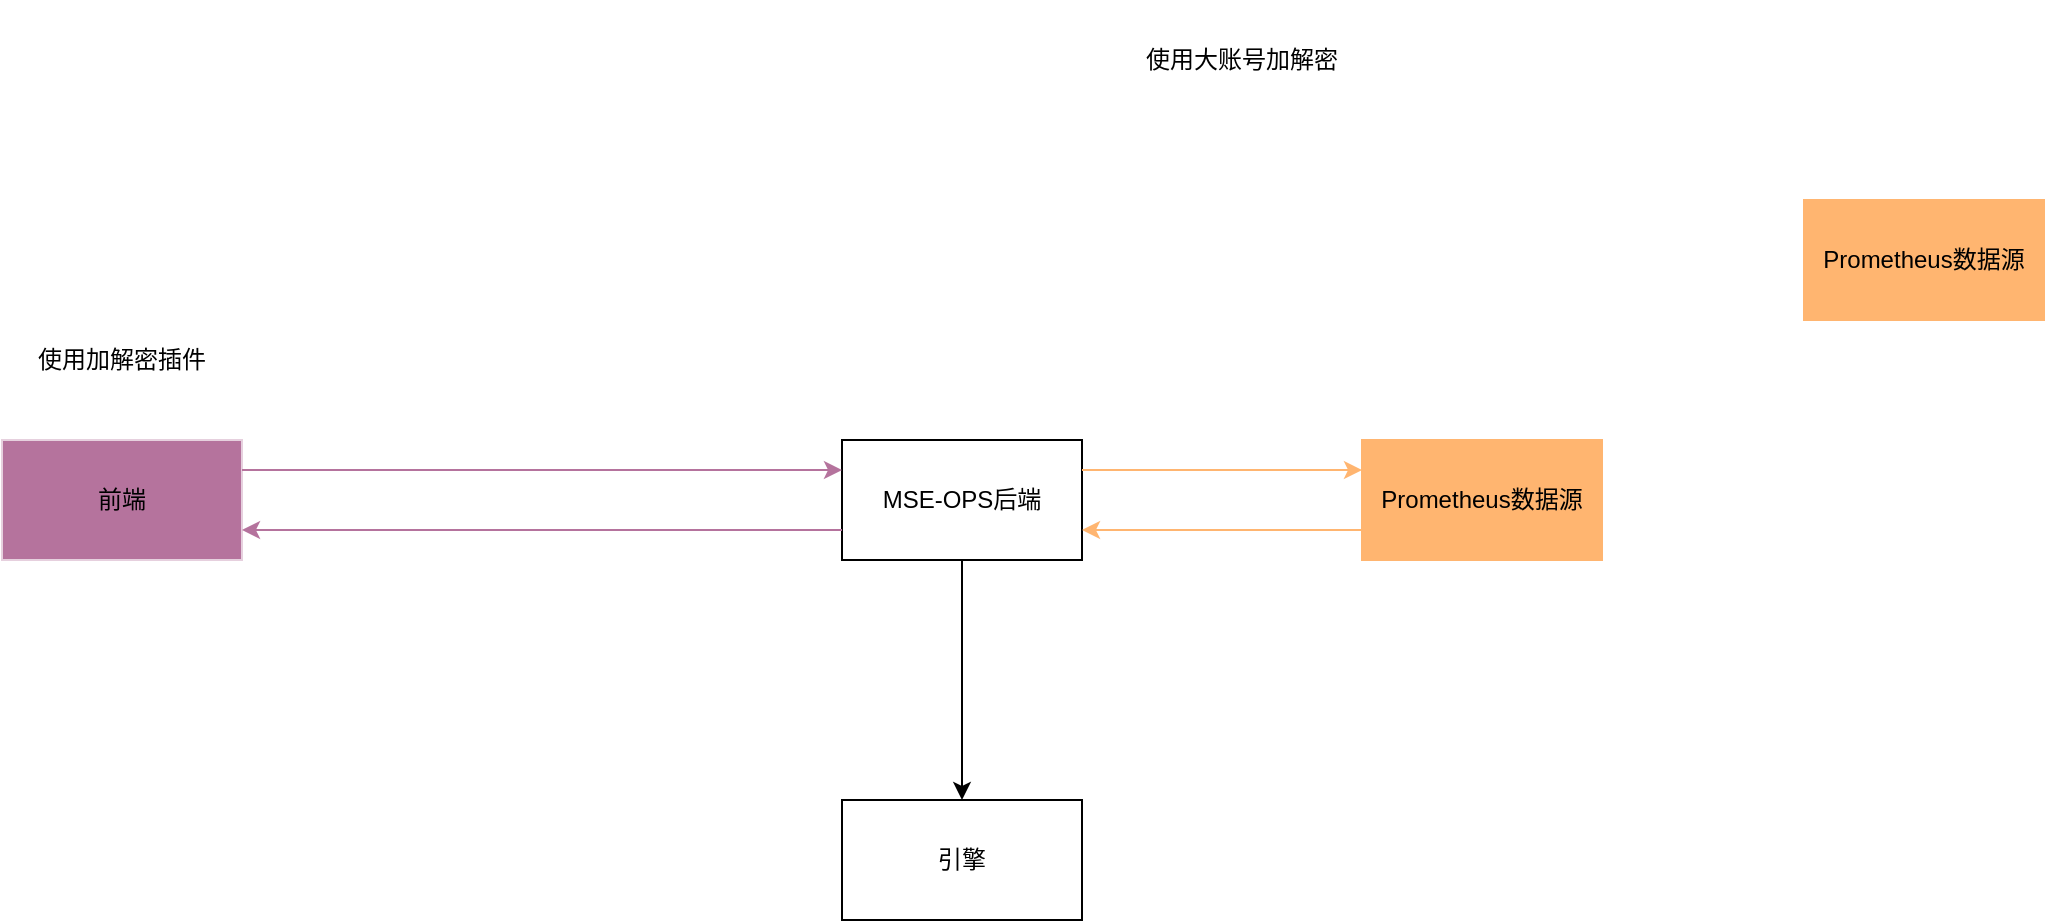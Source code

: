 <mxfile version="16.2.4" type="github"><diagram id="Uhu2Ll49Uh4k2IdSFsoS" name="Page-1"><mxGraphModel dx="1107" dy="678" grid="1" gridSize="10" guides="1" tooltips="1" connect="1" arrows="1" fold="1" page="1" pageScale="1" pageWidth="827" pageHeight="1169" math="0" shadow="0"><root><mxCell id="0"/><mxCell id="1" parent="0"/><mxCell id="7Ydtiks7I1lExMPrcR_T-1" value="前端" style="rounded=0;whiteSpace=wrap;html=1;fillColor=#B5739D;strokeColor=#E6D0DE;" parent="1" vertex="1"><mxGeometry x="220" y="410" width="120" height="60" as="geometry"/></mxCell><mxCell id="7Ydtiks7I1lExMPrcR_T-2" value="MSE-OPS后端" style="rounded=0;whiteSpace=wrap;html=1;" parent="1" vertex="1"><mxGeometry x="640" y="410" width="120" height="60" as="geometry"/></mxCell><mxCell id="7Ydtiks7I1lExMPrcR_T-4" value="Prometheus数据源" style="rounded=0;whiteSpace=wrap;html=1;strokeColor=#FFB570;fillColor=#FFB570;" parent="1" vertex="1"><mxGeometry x="900" y="410" width="120" height="60" as="geometry"/></mxCell><mxCell id="7Ydtiks7I1lExMPrcR_T-5" value="引擎" style="rounded=0;whiteSpace=wrap;html=1;" parent="1" vertex="1"><mxGeometry x="640" y="590" width="120" height="60" as="geometry"/></mxCell><mxCell id="7Ydtiks7I1lExMPrcR_T-6" value="" style="endArrow=classic;html=1;rounded=0;exitX=0.5;exitY=1;exitDx=0;exitDy=0;entryX=0.5;entryY=0;entryDx=0;entryDy=0;" parent="1" source="7Ydtiks7I1lExMPrcR_T-2" target="7Ydtiks7I1lExMPrcR_T-5" edge="1"><mxGeometry width="50" height="50" relative="1" as="geometry"><mxPoint x="310" y="580" as="sourcePoint"/><mxPoint x="610" y="580" as="targetPoint"/></mxGeometry></mxCell><mxCell id="7Ydtiks7I1lExMPrcR_T-7" value="" style="endArrow=classic;html=1;rounded=0;entryX=1;entryY=0.75;entryDx=0;entryDy=0;exitX=0;exitY=0.75;exitDx=0;exitDy=0;fillColor=#FFB570;strokeColor=#FFB570;" parent="1" source="7Ydtiks7I1lExMPrcR_T-4" target="7Ydtiks7I1lExMPrcR_T-2" edge="1"><mxGeometry width="50" height="50" relative="1" as="geometry"><mxPoint x="290" y="560" as="sourcePoint"/><mxPoint x="590" y="560" as="targetPoint"/></mxGeometry></mxCell><mxCell id="7Ydtiks7I1lExMPrcR_T-8" value="" style="endArrow=classic;html=1;rounded=0;entryX=0;entryY=0.25;entryDx=0;entryDy=0;exitX=1;exitY=0.25;exitDx=0;exitDy=0;fillColor=#FFB570;strokeColor=#FFB570;" parent="1" source="7Ydtiks7I1lExMPrcR_T-2" target="7Ydtiks7I1lExMPrcR_T-4" edge="1"><mxGeometry width="50" height="50" relative="1" as="geometry"><mxPoint x="510" y="240" as="sourcePoint"/><mxPoint x="510" y="400" as="targetPoint"/></mxGeometry></mxCell><mxCell id="7Ydtiks7I1lExMPrcR_T-9" value="使用大账号加解密" style="rounded=0;whiteSpace=wrap;html=1;strokeColor=none;" parent="1" vertex="1"><mxGeometry x="780" y="190" width="120" height="60" as="geometry"/></mxCell><mxCell id="7Ydtiks7I1lExMPrcR_T-12" value="使用加解密插件" style="rounded=0;whiteSpace=wrap;html=1;strokeColor=none;" parent="1" vertex="1"><mxGeometry x="220" y="340" width="120" height="60" as="geometry"/></mxCell><mxCell id="7Ydtiks7I1lExMPrcR_T-13" value="" style="endArrow=classic;html=1;rounded=0;entryX=1;entryY=0.75;entryDx=0;entryDy=0;exitX=0;exitY=0.75;exitDx=0;exitDy=0;fillColor=#B5739D;strokeColor=#B5739D;" parent="1" source="7Ydtiks7I1lExMPrcR_T-2" target="7Ydtiks7I1lExMPrcR_T-1" edge="1"><mxGeometry width="50" height="50" relative="1" as="geometry"><mxPoint x="740" y="420" as="sourcePoint"/><mxPoint x="740" y="260" as="targetPoint"/></mxGeometry></mxCell><mxCell id="7Ydtiks7I1lExMPrcR_T-14" value="" style="endArrow=classic;html=1;rounded=0;entryX=0;entryY=0.25;entryDx=0;entryDy=0;exitX=1;exitY=0.25;exitDx=0;exitDy=0;fillColor=#B5739D;strokeColor=#B5739D;" parent="1" source="7Ydtiks7I1lExMPrcR_T-1" target="7Ydtiks7I1lExMPrcR_T-2" edge="1"><mxGeometry width="50" height="50" relative="1" as="geometry"><mxPoint x="650" y="465" as="sourcePoint"/><mxPoint x="350" y="465" as="targetPoint"/></mxGeometry></mxCell><mxCell id="dUF2zqAa-lrBH96Q8H0R-1" value="Prometheus数据源" style="rounded=0;whiteSpace=wrap;html=1;strokeColor=#FFB570;fillColor=#FFB570;" vertex="1" parent="1"><mxGeometry x="1121" y="290" width="120" height="60" as="geometry"/></mxCell></root></mxGraphModel></diagram></mxfile>